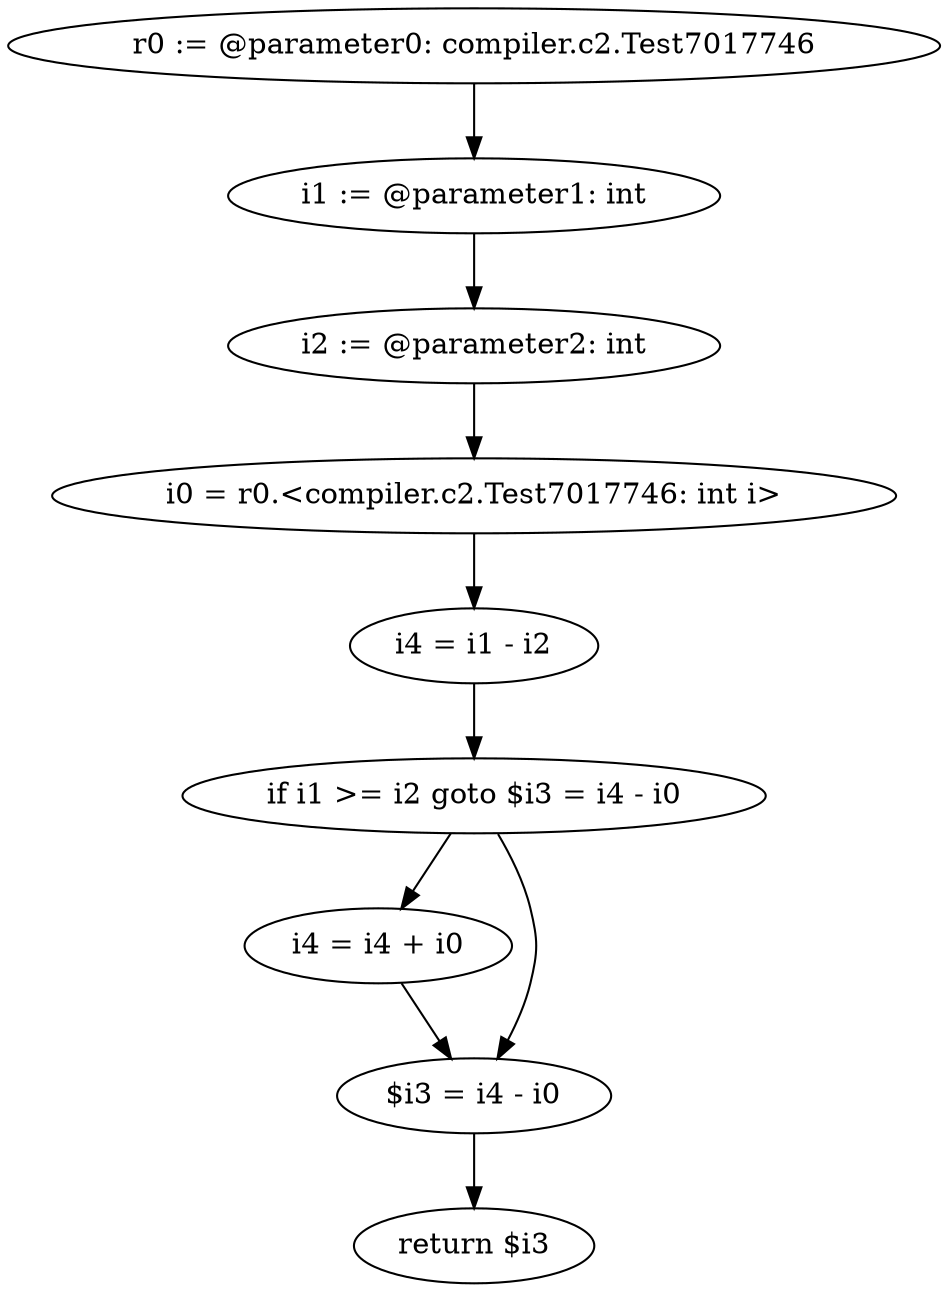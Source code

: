digraph "unitGraph" {
    "r0 := @parameter0: compiler.c2.Test7017746"
    "i1 := @parameter1: int"
    "i2 := @parameter2: int"
    "i0 = r0.<compiler.c2.Test7017746: int i>"
    "i4 = i1 - i2"
    "if i1 >= i2 goto $i3 = i4 - i0"
    "i4 = i4 + i0"
    "$i3 = i4 - i0"
    "return $i3"
    "r0 := @parameter0: compiler.c2.Test7017746"->"i1 := @parameter1: int";
    "i1 := @parameter1: int"->"i2 := @parameter2: int";
    "i2 := @parameter2: int"->"i0 = r0.<compiler.c2.Test7017746: int i>";
    "i0 = r0.<compiler.c2.Test7017746: int i>"->"i4 = i1 - i2";
    "i4 = i1 - i2"->"if i1 >= i2 goto $i3 = i4 - i0";
    "if i1 >= i2 goto $i3 = i4 - i0"->"i4 = i4 + i0";
    "if i1 >= i2 goto $i3 = i4 - i0"->"$i3 = i4 - i0";
    "i4 = i4 + i0"->"$i3 = i4 - i0";
    "$i3 = i4 - i0"->"return $i3";
}
